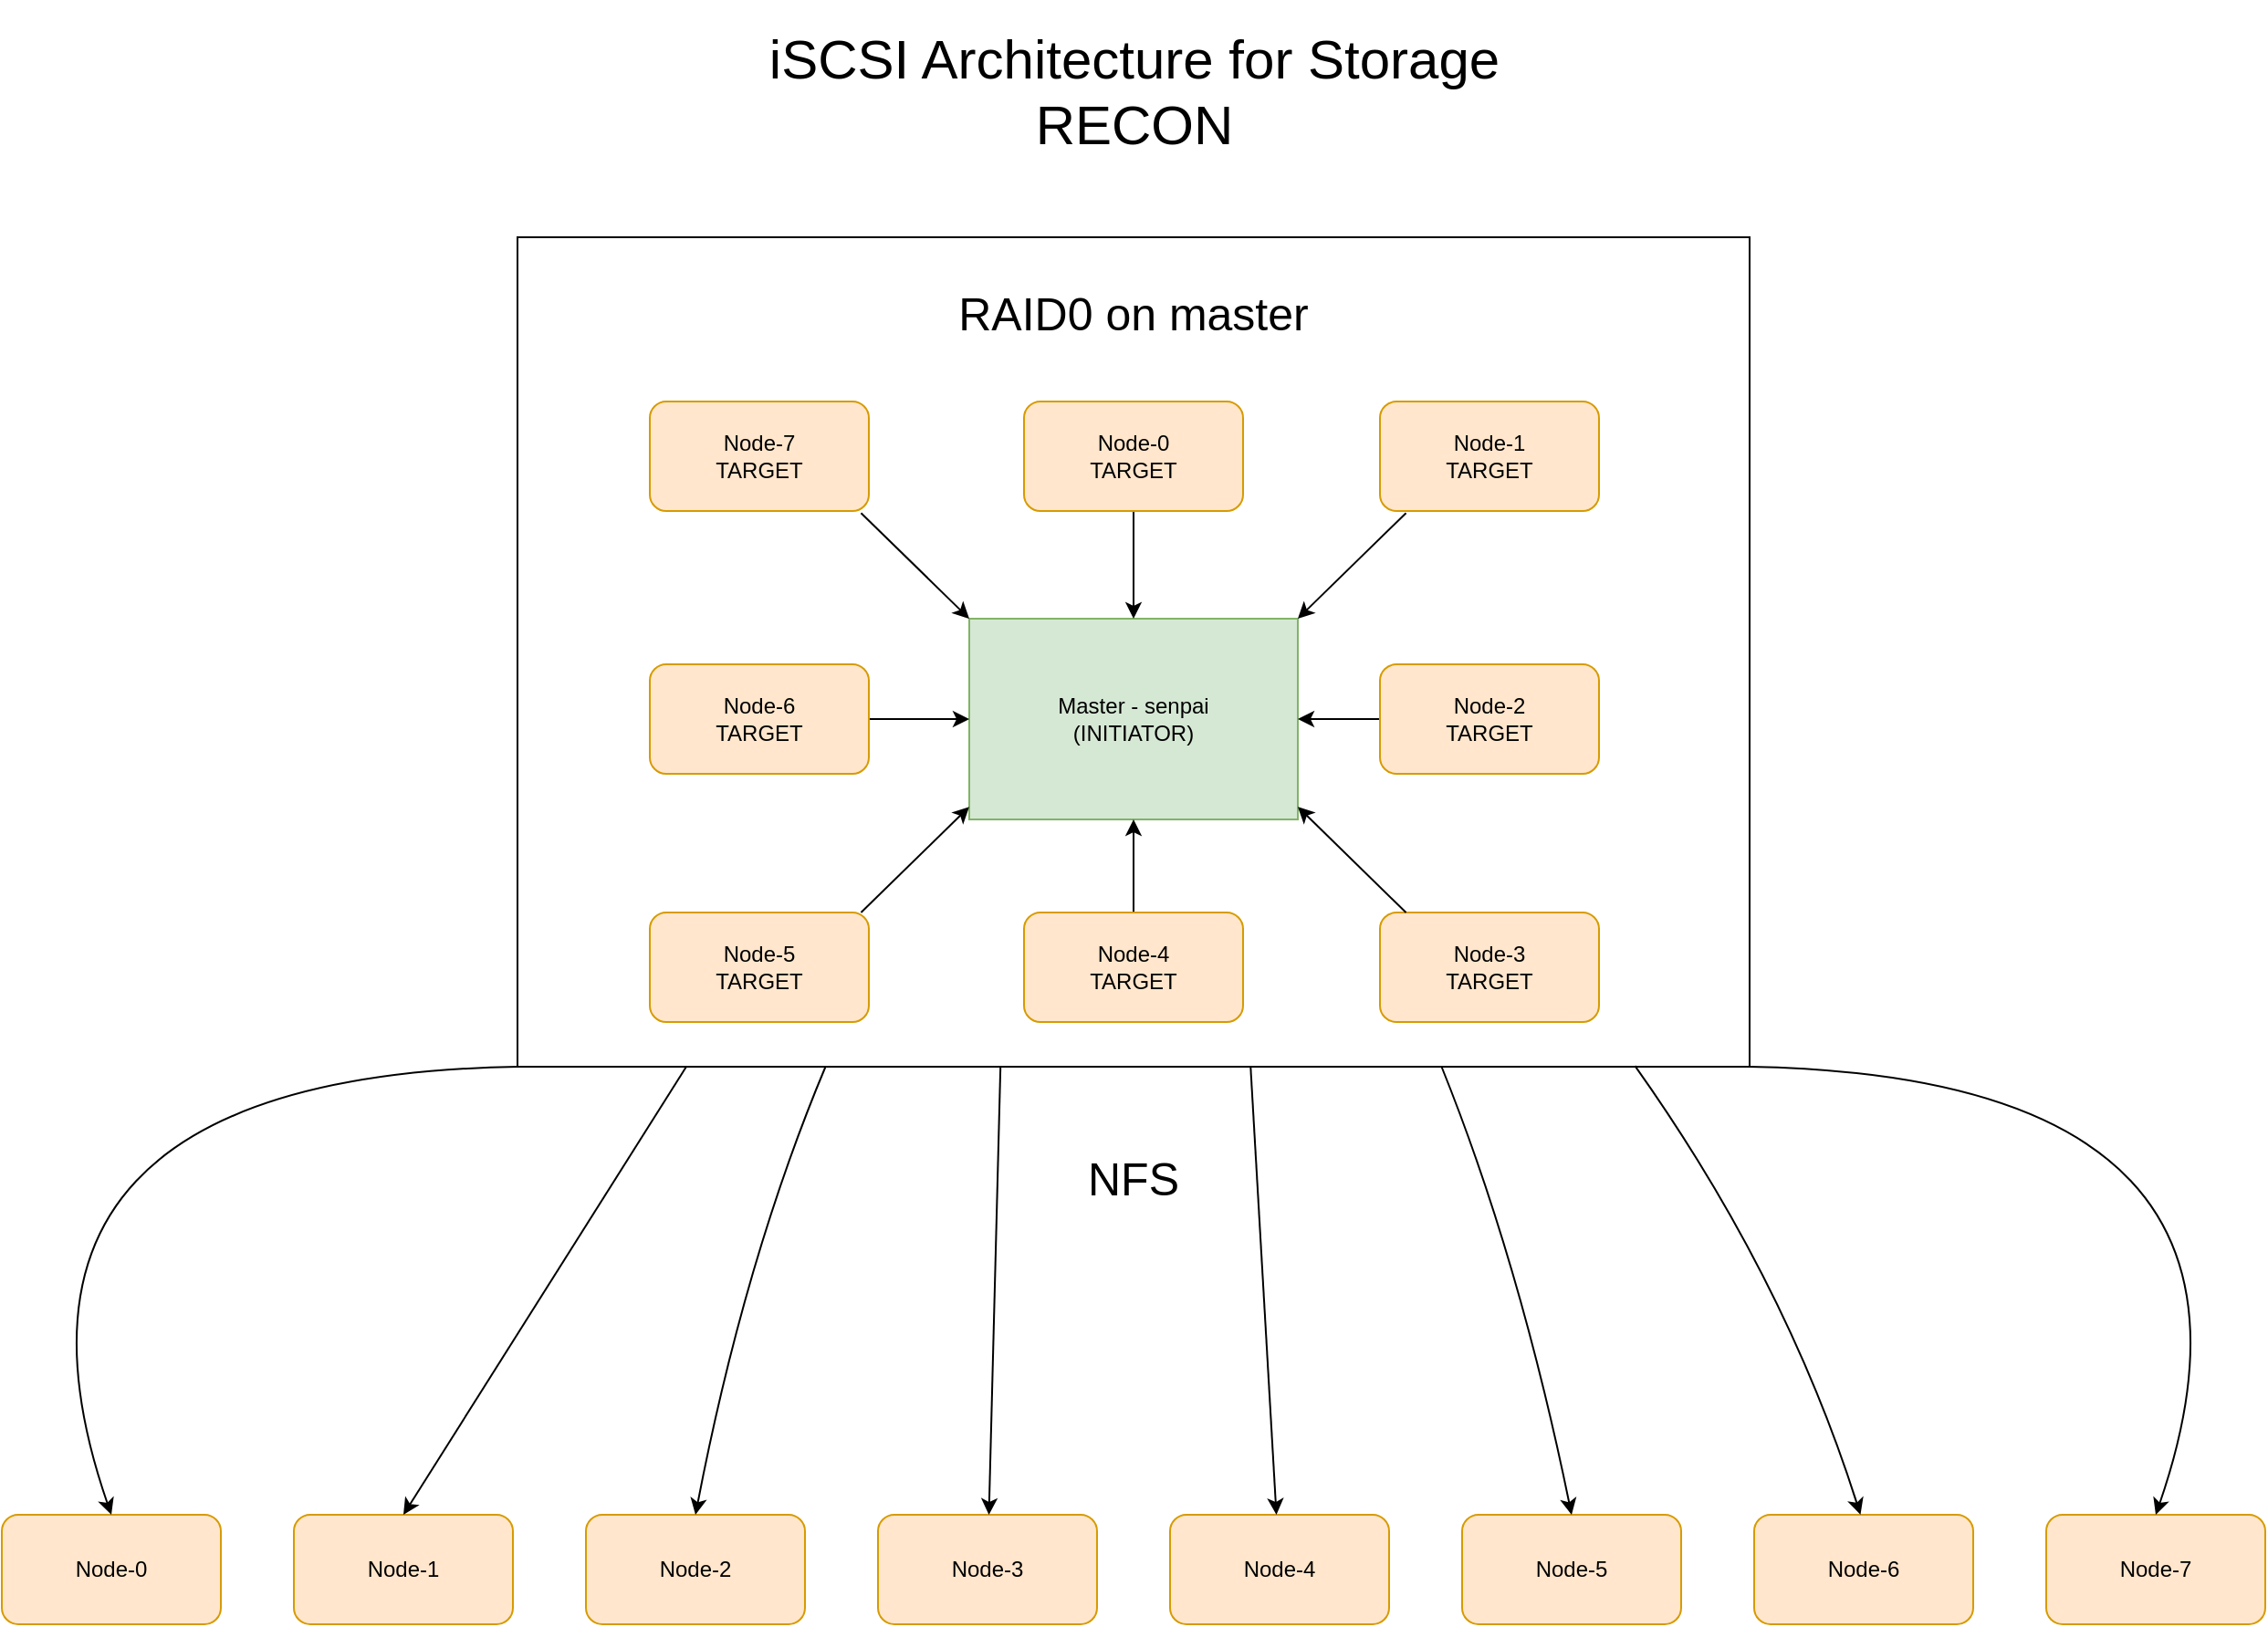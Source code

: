 <mxfile version="17.4.2" type="device"><diagram id="kZTky8Y1GeIbr4v2D2dx" name="Page-1"><mxGraphModel dx="1541" dy="954" grid="1" gridSize="10" guides="1" tooltips="1" connect="1" arrows="1" fold="1" page="1" pageScale="1" pageWidth="2336" pageHeight="1654" math="0" shadow="0"><root><mxCell id="0"/><mxCell id="1" parent="0"/><mxCell id="9IG40ESQtzU0WhCCwxTW-1" value="Master - senpai&lt;br&gt;(INITIATOR)" style="rounded=0;whiteSpace=wrap;html=1;fillColor=#d5e8d4;strokeColor=#82b366;" parent="1" vertex="1"><mxGeometry x="1083" y="669" width="180" height="110" as="geometry"/></mxCell><mxCell id="hH0IZ2569FbbhT9EwZTu-9" style="edgeStyle=orthogonalEdgeStyle;rounded=0;orthogonalLoop=1;jettySize=auto;html=1;exitX=0.5;exitY=1;exitDx=0;exitDy=0;" parent="1" source="9IG40ESQtzU0WhCCwxTW-2" target="9IG40ESQtzU0WhCCwxTW-1" edge="1"><mxGeometry relative="1" as="geometry"/></mxCell><mxCell id="9IG40ESQtzU0WhCCwxTW-2" value="Node-0&lt;br&gt;TARGET" style="rounded=1;whiteSpace=wrap;html=1;fillColor=#ffe6cc;strokeColor=#d79b00;" parent="1" vertex="1"><mxGeometry x="1113" y="550" width="120" height="60" as="geometry"/></mxCell><mxCell id="9IG40ESQtzU0WhCCwxTW-3" value="Node-1&lt;br&gt;TARGET" style="rounded=1;whiteSpace=wrap;html=1;fillColor=#ffe6cc;strokeColor=#d79b00;" parent="1" vertex="1"><mxGeometry x="1308" y="550" width="120" height="60" as="geometry"/></mxCell><mxCell id="hH0IZ2569FbbhT9EwZTu-7" style="edgeStyle=orthogonalEdgeStyle;rounded=0;orthogonalLoop=1;jettySize=auto;html=1;exitX=0.5;exitY=0;exitDx=0;exitDy=0;entryX=0.5;entryY=1;entryDx=0;entryDy=0;" parent="1" source="9IG40ESQtzU0WhCCwxTW-4" target="9IG40ESQtzU0WhCCwxTW-1" edge="1"><mxGeometry relative="1" as="geometry"/></mxCell><mxCell id="9IG40ESQtzU0WhCCwxTW-4" value="Node-4&lt;br&gt;TARGET" style="rounded=1;whiteSpace=wrap;html=1;fillColor=#ffe6cc;strokeColor=#d79b00;" parent="1" vertex="1"><mxGeometry x="1113" y="830" width="120" height="60" as="geometry"/></mxCell><mxCell id="9IG40ESQtzU0WhCCwxTW-5" value="Node-3&lt;br&gt;TARGET" style="rounded=1;whiteSpace=wrap;html=1;fillColor=#ffe6cc;strokeColor=#d79b00;" parent="1" vertex="1"><mxGeometry x="1308" y="830" width="120" height="60" as="geometry"/></mxCell><mxCell id="hH0IZ2569FbbhT9EwZTu-8" style="edgeStyle=orthogonalEdgeStyle;rounded=0;orthogonalLoop=1;jettySize=auto;html=1;entryX=1;entryY=0.5;entryDx=0;entryDy=0;" parent="1" source="9IG40ESQtzU0WhCCwxTW-6" target="9IG40ESQtzU0WhCCwxTW-1" edge="1"><mxGeometry relative="1" as="geometry"/></mxCell><mxCell id="9IG40ESQtzU0WhCCwxTW-6" value="Node-2&lt;br&gt;TARGET" style="rounded=1;whiteSpace=wrap;html=1;fillColor=#ffe6cc;strokeColor=#d79b00;" parent="1" vertex="1"><mxGeometry x="1308" y="694" width="120" height="60" as="geometry"/></mxCell><mxCell id="9IG40ESQtzU0WhCCwxTW-7" value="Node-7&lt;br&gt;TARGET" style="rounded=1;whiteSpace=wrap;html=1;fillColor=#ffe6cc;strokeColor=#d79b00;" parent="1" vertex="1"><mxGeometry x="908" y="550" width="120" height="60" as="geometry"/></mxCell><mxCell id="hH0IZ2569FbbhT9EwZTu-10" style="edgeStyle=orthogonalEdgeStyle;rounded=0;orthogonalLoop=1;jettySize=auto;html=1;entryX=0;entryY=0.5;entryDx=0;entryDy=0;" parent="1" source="9IG40ESQtzU0WhCCwxTW-8" target="9IG40ESQtzU0WhCCwxTW-1" edge="1"><mxGeometry relative="1" as="geometry"/></mxCell><mxCell id="9IG40ESQtzU0WhCCwxTW-8" value="Node-6&lt;br&gt;TARGET" style="rounded=1;whiteSpace=wrap;html=1;fillColor=#ffe6cc;strokeColor=#d79b00;" parent="1" vertex="1"><mxGeometry x="908" y="694" width="120" height="60" as="geometry"/></mxCell><mxCell id="9IG40ESQtzU0WhCCwxTW-9" value="Node-5&lt;br&gt;TARGET" style="rounded=1;whiteSpace=wrap;html=1;fillColor=#ffe6cc;strokeColor=#d79b00;" parent="1" vertex="1"><mxGeometry x="908" y="830" width="120" height="60" as="geometry"/></mxCell><mxCell id="hH0IZ2569FbbhT9EwZTu-2" value="" style="endArrow=classic;html=1;rounded=0;entryX=0.119;entryY=1.018;entryDx=0;entryDy=0;entryPerimeter=0;exitX=0.119;exitY=1.018;exitDx=0;exitDy=0;exitPerimeter=0;" parent="1" source="9IG40ESQtzU0WhCCwxTW-3" edge="1"><mxGeometry width="50" height="50" relative="1" as="geometry"><mxPoint x="1313" y="619" as="sourcePoint"/><mxPoint x="1263" y="669" as="targetPoint"/></mxGeometry></mxCell><mxCell id="hH0IZ2569FbbhT9EwZTu-3" value="" style="endArrow=classic;html=1;rounded=0;entryX=0.119;entryY=1.018;entryDx=0;entryDy=0;entryPerimeter=0;exitX=0.119;exitY=1.018;exitDx=0;exitDy=0;exitPerimeter=0;" parent="1" edge="1"><mxGeometry width="50" height="50" relative="1" as="geometry"><mxPoint x="1023.72" y="830" as="sourcePoint"/><mxPoint x="1083" y="772.08" as="targetPoint"/></mxGeometry></mxCell><mxCell id="hH0IZ2569FbbhT9EwZTu-11" value="" style="endArrow=classic;html=1;rounded=0;entryX=0.119;entryY=1.018;entryDx=0;entryDy=0;entryPerimeter=0;exitX=0.119;exitY=1.018;exitDx=0;exitDy=0;exitPerimeter=0;" parent="1" edge="1"><mxGeometry width="50" height="50" relative="1" as="geometry"><mxPoint x="1023.72" y="611.08" as="sourcePoint"/><mxPoint x="1083" y="669.0" as="targetPoint"/></mxGeometry></mxCell><mxCell id="hH0IZ2569FbbhT9EwZTu-12" value="" style="endArrow=classic;html=1;rounded=0;entryX=0.119;entryY=1.018;entryDx=0;entryDy=0;entryPerimeter=0;exitX=0.119;exitY=1.018;exitDx=0;exitDy=0;exitPerimeter=0;" parent="1" edge="1"><mxGeometry width="50" height="50" relative="1" as="geometry"><mxPoint x="1322.28" y="830.0" as="sourcePoint"/><mxPoint x="1263" y="772.08" as="targetPoint"/></mxGeometry></mxCell><mxCell id="hH0IZ2569FbbhT9EwZTu-13" value="&lt;font style=&quot;font-size: 30px&quot;&gt;iSCSI Architecture for Storage&lt;br&gt;RECON&lt;/font&gt;" style="text;html=1;strokeColor=none;fillColor=none;align=center;verticalAlign=middle;whiteSpace=wrap;rounded=0;" parent="1" vertex="1"><mxGeometry x="955.5" y="330" width="435" height="100" as="geometry"/></mxCell><mxCell id="YuONBu1RsCYWujVzfOu4-18" value="" style="rounded=0;whiteSpace=wrap;html=1;fillColor=none;" vertex="1" parent="1"><mxGeometry x="835.5" y="460" width="675" height="454.5" as="geometry"/></mxCell><mxCell id="YuONBu1RsCYWujVzfOu4-19" value="&lt;font style=&quot;font-size: 25px&quot;&gt;RAID0 on master&lt;/font&gt;" style="text;html=1;strokeColor=none;fillColor=none;align=center;verticalAlign=middle;whiteSpace=wrap;rounded=0;" vertex="1" parent="1"><mxGeometry x="1068" y="460" width="210" height="81" as="geometry"/></mxCell><mxCell id="YuONBu1RsCYWujVzfOu4-20" value="Node-0" style="rounded=1;whiteSpace=wrap;html=1;fillColor=#ffe6cc;strokeColor=#d79b00;" vertex="1" parent="1"><mxGeometry x="553" y="1160" width="120" height="60" as="geometry"/></mxCell><mxCell id="YuONBu1RsCYWujVzfOu4-21" value="Node-1" style="rounded=1;whiteSpace=wrap;html=1;fillColor=#ffe6cc;strokeColor=#d79b00;" vertex="1" parent="1"><mxGeometry x="713" y="1160" width="120" height="60" as="geometry"/></mxCell><mxCell id="YuONBu1RsCYWujVzfOu4-22" value="Node-2" style="rounded=1;whiteSpace=wrap;html=1;fillColor=#ffe6cc;strokeColor=#d79b00;" vertex="1" parent="1"><mxGeometry x="873" y="1160" width="120" height="60" as="geometry"/></mxCell><mxCell id="YuONBu1RsCYWujVzfOu4-23" value="Node-3" style="rounded=1;whiteSpace=wrap;html=1;fillColor=#ffe6cc;strokeColor=#d79b00;" vertex="1" parent="1"><mxGeometry x="1033" y="1160" width="120" height="60" as="geometry"/></mxCell><mxCell id="YuONBu1RsCYWujVzfOu4-24" value="Node-4" style="rounded=1;whiteSpace=wrap;html=1;fillColor=#ffe6cc;strokeColor=#d79b00;" vertex="1" parent="1"><mxGeometry x="1193" y="1160" width="120" height="60" as="geometry"/></mxCell><mxCell id="YuONBu1RsCYWujVzfOu4-25" value="Node-5" style="rounded=1;whiteSpace=wrap;html=1;fillColor=#ffe6cc;strokeColor=#d79b00;" vertex="1" parent="1"><mxGeometry x="1353" y="1160" width="120" height="60" as="geometry"/></mxCell><mxCell id="YuONBu1RsCYWujVzfOu4-26" value="Node-6" style="rounded=1;whiteSpace=wrap;html=1;fillColor=#ffe6cc;strokeColor=#d79b00;" vertex="1" parent="1"><mxGeometry x="1513" y="1160" width="120" height="60" as="geometry"/></mxCell><mxCell id="YuONBu1RsCYWujVzfOu4-28" value="Node-7" style="rounded=1;whiteSpace=wrap;html=1;fillColor=#ffe6cc;strokeColor=#d79b00;" vertex="1" parent="1"><mxGeometry x="1673" y="1160" width="120" height="60" as="geometry"/></mxCell><mxCell id="YuONBu1RsCYWujVzfOu4-29" value="" style="curved=1;endArrow=classic;html=1;rounded=0;fontSize=25;exitX=0;exitY=1;exitDx=0;exitDy=0;entryX=0.5;entryY=0;entryDx=0;entryDy=0;" edge="1" parent="1" source="YuONBu1RsCYWujVzfOu4-18" target="YuONBu1RsCYWujVzfOu4-20"><mxGeometry width="50" height="50" relative="1" as="geometry"><mxPoint x="750" y="910" as="sourcePoint"/><mxPoint x="1050" y="1150" as="targetPoint"/><Array as="points"><mxPoint x="530" y="920"/></Array></mxGeometry></mxCell><mxCell id="YuONBu1RsCYWujVzfOu4-30" value="" style="curved=1;endArrow=classic;html=1;rounded=0;fontSize=25;exitX=0;exitY=1;exitDx=0;exitDy=0;entryX=0.5;entryY=0;entryDx=0;entryDy=0;" edge="1" parent="1"><mxGeometry width="50" height="50" relative="1" as="geometry"><mxPoint x="1510.5" y="914.5" as="sourcePoint"/><mxPoint x="1733" y="1160" as="targetPoint"/><Array as="points"><mxPoint x="1816" y="920"/></Array></mxGeometry></mxCell><mxCell id="YuONBu1RsCYWujVzfOu4-32" value="" style="curved=1;endArrow=classic;html=1;rounded=0;fontSize=25;exitX=0.25;exitY=1;exitDx=0;exitDy=0;entryX=0.5;entryY=0;entryDx=0;entryDy=0;" edge="1" parent="1" source="YuONBu1RsCYWujVzfOu4-18" target="YuONBu1RsCYWujVzfOu4-22"><mxGeometry width="50" height="50" relative="1" as="geometry"><mxPoint x="935.5" y="950" as="sourcePoint"/><mxPoint x="713" y="1195.5" as="targetPoint"/><Array as="points"><mxPoint x="960" y="1020"/></Array></mxGeometry></mxCell><mxCell id="YuONBu1RsCYWujVzfOu4-33" value="" style="curved=1;endArrow=classic;html=1;rounded=0;fontSize=25;exitX=0.75;exitY=1;exitDx=0;exitDy=0;entryX=0.5;entryY=0;entryDx=0;entryDy=0;" edge="1" parent="1" source="YuONBu1RsCYWujVzfOu4-18" target="YuONBu1RsCYWujVzfOu4-25"><mxGeometry width="50" height="50" relative="1" as="geometry"><mxPoint x="1340.0" y="914.5" as="sourcePoint"/><mxPoint x="1411.25" y="1160" as="targetPoint"/><Array as="points"><mxPoint x="1384.25" y="1020"/></Array></mxGeometry></mxCell><mxCell id="YuONBu1RsCYWujVzfOu4-35" value="" style="endArrow=classic;html=1;rounded=0;fontSize=25;exitX=0.392;exitY=1;exitDx=0;exitDy=0;exitPerimeter=0;" edge="1" parent="1" source="YuONBu1RsCYWujVzfOu4-18" target="YuONBu1RsCYWujVzfOu4-23"><mxGeometry width="50" height="50" relative="1" as="geometry"><mxPoint x="1113" y="980" as="sourcePoint"/><mxPoint x="1063" y="1030" as="targetPoint"/></mxGeometry></mxCell><mxCell id="YuONBu1RsCYWujVzfOu4-36" value="" style="endArrow=classic;html=1;rounded=0;fontSize=25;exitX=0.595;exitY=1;exitDx=0;exitDy=0;exitPerimeter=0;" edge="1" parent="1" source="YuONBu1RsCYWujVzfOu4-18" target="YuONBu1RsCYWujVzfOu4-24"><mxGeometry width="50" height="50" relative="1" as="geometry"><mxPoint x="1250" y="1030" as="sourcePoint"/><mxPoint x="1200" y="1080" as="targetPoint"/></mxGeometry></mxCell><mxCell id="YuONBu1RsCYWujVzfOu4-37" value="" style="endArrow=classic;html=1;rounded=0;fontSize=25;entryX=0.5;entryY=0;entryDx=0;entryDy=0;exitX=0.137;exitY=1;exitDx=0;exitDy=0;exitPerimeter=0;" edge="1" parent="1" source="YuONBu1RsCYWujVzfOu4-18" target="YuONBu1RsCYWujVzfOu4-21"><mxGeometry width="50" height="50" relative="1" as="geometry"><mxPoint x="873" y="990" as="sourcePoint"/><mxPoint x="823" y="1040" as="targetPoint"/></mxGeometry></mxCell><mxCell id="YuONBu1RsCYWujVzfOu4-38" value="" style="curved=1;endArrow=classic;html=1;rounded=0;fontSize=25;exitX=0.907;exitY=0.999;exitDx=0;exitDy=0;entryX=0.5;entryY=0;entryDx=0;entryDy=0;exitPerimeter=0;" edge="1" parent="1" source="YuONBu1RsCYWujVzfOu4-18"><mxGeometry width="50" height="50" relative="1" as="geometry"><mxPoint x="1500" y="914.5" as="sourcePoint"/><mxPoint x="1571.25" y="1160" as="targetPoint"/><Array as="points"><mxPoint x="1530" y="1030"/></Array></mxGeometry></mxCell><mxCell id="YuONBu1RsCYWujVzfOu4-40" value="NFS" style="text;html=1;strokeColor=none;fillColor=none;align=center;verticalAlign=middle;whiteSpace=wrap;rounded=0;fontSize=25;" vertex="1" parent="1"><mxGeometry x="1143" y="960" width="60" height="30" as="geometry"/></mxCell></root></mxGraphModel></diagram></mxfile>